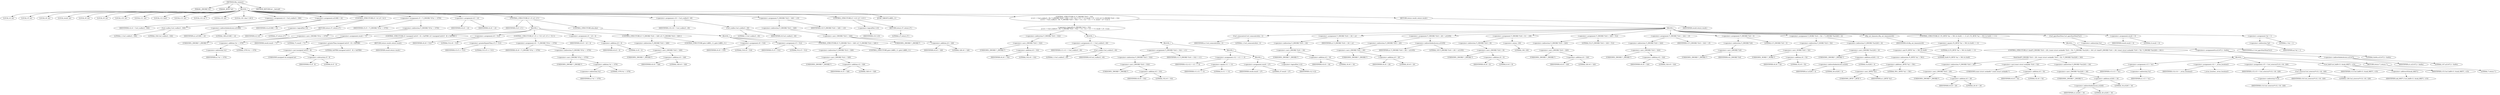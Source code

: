 digraph tftp_connect {  
"1000114" [label = "(METHOD,tftp_connect)" ]
"1000115" [label = "(PARAM,_DWORD *a1)" ]
"1000116" [label = "(PARAM,_BYTE *a2)" ]
"1000117" [label = "(BLOCK,,)" ]
"1000118" [label = "(LOCAL,v4: int)" ]
"1000119" [label = "(LOCAL,v5: int)" ]
"1000120" [label = "(LOCAL,v6: int)" ]
"1000121" [label = "(LOCAL,result: int)" ]
"1000122" [label = "(LOCAL,v8: int)" ]
"1000123" [label = "(LOCAL,v9: int)" ]
"1000124" [label = "(LOCAL,v10: int)" ]
"1000125" [label = "(LOCAL,v11: int)" ]
"1000126" [label = "(LOCAL,v12: bool)" ]
"1000127" [label = "(LOCAL,v13: int)" ]
"1000128" [label = "(LOCAL,v14: int *)" ]
"1000129" [label = "(LOCAL,v15: int)" ]
"1000130" [label = "(LOCAL,v16: char [ 128 ])" ]
"1000131" [label = "(<operator>.assignment,v4 = Curl_ccalloc(1, 336))" ]
"1000132" [label = "(IDENTIFIER,v4,v4 = Curl_ccalloc(1, 336))" ]
"1000133" [label = "(Curl_ccalloc,Curl_ccalloc(1, 336))" ]
"1000134" [label = "(LITERAL,1,Curl_ccalloc(1, 336))" ]
"1000135" [label = "(LITERAL,336,Curl_ccalloc(1, 336))" ]
"1000136" [label = "(<operator>.assignment,a1[188] = v4)" ]
"1000137" [label = "(<operator>.indirectIndexAccess,a1[188])" ]
"1000138" [label = "(IDENTIFIER,a1,a1[188] = v4)" ]
"1000139" [label = "(LITERAL,188,a1[188] = v4)" ]
"1000140" [label = "(IDENTIFIER,v4,a1[188] = v4)" ]
"1000141" [label = "(CONTROL_STRUCTURE,if ( !v4 ),if ( !v4 ))" ]
"1000142" [label = "(<operator>.logicalNot,!v4)" ]
"1000143" [label = "(IDENTIFIER,v4,!v4)" ]
"1000144" [label = "(RETURN,return 27;,return 27;)" ]
"1000145" [label = "(LITERAL,27,return 27;)" ]
"1000146" [label = "(<operator>.assignment,v5 = *(_DWORD *)(*a1 + 1576))" ]
"1000147" [label = "(IDENTIFIER,v5,v5 = *(_DWORD *)(*a1 + 1576))" ]
"1000148" [label = "(<operator>.indirection,*(_DWORD *)(*a1 + 1576))" ]
"1000149" [label = "(<operator>.cast,(_DWORD *)(*a1 + 1576))" ]
"1000150" [label = "(UNKNOWN,_DWORD *,_DWORD *)" ]
"1000151" [label = "(<operator>.addition,*a1 + 1576)" ]
"1000152" [label = "(<operator>.indirection,*a1)" ]
"1000153" [label = "(IDENTIFIER,a1,*a1 + 1576)" ]
"1000154" [label = "(LITERAL,1576,*a1 + 1576)" ]
"1000155" [label = "(<operator>.assignment,v6 = v4)" ]
"1000156" [label = "(IDENTIFIER,v6,v6 = v4)" ]
"1000157" [label = "(IDENTIFIER,v4,v6 = v4)" ]
"1000158" [label = "(CONTROL_STRUCTURE,if ( v5 ),if ( v5 ))" ]
"1000159" [label = "(IDENTIFIER,v5,if ( v5 ))" ]
"1000160" [label = "(BLOCK,,)" ]
"1000161" [label = "(<operator>.assignment,result = 71)" ]
"1000162" [label = "(IDENTIFIER,result,result = 71)" ]
"1000163" [label = "(LITERAL,71,result = 71)" ]
"1000164" [label = "(CONTROL_STRUCTURE,if ( (unsigned int)(v5 - 8) > 0xFFB0 ),if ( (unsigned int)(v5 - 8) > 0xFFB0 ))" ]
"1000165" [label = "(<operator>.greaterThan,(unsigned int)(v5 - 8) > 0xFFB0)" ]
"1000166" [label = "(<operator>.cast,(unsigned int)(v5 - 8))" ]
"1000167" [label = "(UNKNOWN,unsigned int,unsigned int)" ]
"1000168" [label = "(<operator>.subtraction,v5 - 8)" ]
"1000169" [label = "(IDENTIFIER,v5,v5 - 8)" ]
"1000170" [label = "(LITERAL,8,v5 - 8)" ]
"1000171" [label = "(LITERAL,0xFFB0,(unsigned int)(v5 - 8) > 0xFFB0)" ]
"1000172" [label = "(RETURN,return result;,return result;)" ]
"1000173" [label = "(IDENTIFIER,result,return result;)" ]
"1000174" [label = "(<operator>.assignment,v8 = 512)" ]
"1000175" [label = "(IDENTIFIER,v8,v8 = 512)" ]
"1000176" [label = "(LITERAL,512,v8 = 512)" ]
"1000177" [label = "(CONTROL_STRUCTURE,if ( v5 >= 513 ),if ( v5 >= 513 ))" ]
"1000178" [label = "(<operator>.greaterEqualsThan,v5 >= 513)" ]
"1000179" [label = "(IDENTIFIER,v5,v5 >= 513)" ]
"1000180" [label = "(LITERAL,513,v5 >= 513)" ]
"1000181" [label = "(<operator>.assignment,v8 = *(_DWORD *)(*a1 + 1576))" ]
"1000182" [label = "(IDENTIFIER,v8,v8 = *(_DWORD *)(*a1 + 1576))" ]
"1000183" [label = "(<operator>.indirection,*(_DWORD *)(*a1 + 1576))" ]
"1000184" [label = "(<operator>.cast,(_DWORD *)(*a1 + 1576))" ]
"1000185" [label = "(UNKNOWN,_DWORD *,_DWORD *)" ]
"1000186" [label = "(<operator>.addition,*a1 + 1576)" ]
"1000187" [label = "(<operator>.indirection,*a1)" ]
"1000188" [label = "(IDENTIFIER,a1,*a1 + 1576)" ]
"1000189" [label = "(LITERAL,1576,*a1 + 1576)" ]
"1000190" [label = "(<operator>.assignment,v9 = v8 + 4)" ]
"1000191" [label = "(IDENTIFIER,v9,v9 = v8 + 4)" ]
"1000192" [label = "(<operator>.addition,v8 + 4)" ]
"1000193" [label = "(IDENTIFIER,v8,v8 + 4)" ]
"1000194" [label = "(LITERAL,4,v8 + 4)" ]
"1000195" [label = "(CONTROL_STRUCTURE,if ( *(_DWORD *)(v6 + 328) ),if ( *(_DWORD *)(v6 + 328) ))" ]
"1000196" [label = "(<operator>.indirection,*(_DWORD *)(v6 + 328))" ]
"1000197" [label = "(<operator>.cast,(_DWORD *)(v6 + 328))" ]
"1000198" [label = "(UNKNOWN,_DWORD *,_DWORD *)" ]
"1000199" [label = "(<operator>.addition,v6 + 328)" ]
"1000200" [label = "(IDENTIFIER,v6,v6 + 328)" ]
"1000201" [label = "(LITERAL,328,v6 + 328)" ]
"1000202" [label = "(CONTROL_STRUCTURE,goto LABEL_11;,goto LABEL_11;)" ]
"1000203" [label = "(CONTROL_STRUCTURE,else,else)" ]
"1000204" [label = "(BLOCK,,)" ]
"1000205" [label = "(<operator>.assignment,v9 = 516)" ]
"1000206" [label = "(IDENTIFIER,v9,v9 = 516)" ]
"1000207" [label = "(LITERAL,516,v9 = 516)" ]
"1000208" [label = "(<operator>.assignment,v5 = 512)" ]
"1000209" [label = "(IDENTIFIER,v5,v5 = 512)" ]
"1000210" [label = "(LITERAL,512,v5 = 512)" ]
"1000211" [label = "(CONTROL_STRUCTURE,if ( *(_DWORD *)(v4 + 328) ),if ( *(_DWORD *)(v4 + 328) ))" ]
"1000212" [label = "(<operator>.indirection,*(_DWORD *)(v4 + 328))" ]
"1000213" [label = "(<operator>.cast,(_DWORD *)(v4 + 328))" ]
"1000214" [label = "(UNKNOWN,_DWORD *,_DWORD *)" ]
"1000215" [label = "(<operator>.addition,v4 + 328)" ]
"1000216" [label = "(IDENTIFIER,v4,v4 + 328)" ]
"1000217" [label = "(LITERAL,328,v4 + 328)" ]
"1000218" [label = "(CONTROL_STRUCTURE,goto LABEL_11;,goto LABEL_11;)" ]
"1000219" [label = "(<operator>.assignment,v10 = Curl_ccalloc(1, v9))" ]
"1000220" [label = "(IDENTIFIER,v10,v10 = Curl_ccalloc(1, v9))" ]
"1000221" [label = "(Curl_ccalloc,Curl_ccalloc(1, v9))" ]
"1000222" [label = "(LITERAL,1,Curl_ccalloc(1, v9))" ]
"1000223" [label = "(IDENTIFIER,v9,Curl_ccalloc(1, v9))" ]
"1000224" [label = "(<operator>.assignment,*(_DWORD *)(v6 + 328) = v10)" ]
"1000225" [label = "(<operator>.indirection,*(_DWORD *)(v6 + 328))" ]
"1000226" [label = "(<operator>.cast,(_DWORD *)(v6 + 328))" ]
"1000227" [label = "(UNKNOWN,_DWORD *,_DWORD *)" ]
"1000228" [label = "(<operator>.addition,v6 + 328)" ]
"1000229" [label = "(IDENTIFIER,v6,v6 + 328)" ]
"1000230" [label = "(LITERAL,328,v6 + 328)" ]
"1000231" [label = "(IDENTIFIER,v10,*(_DWORD *)(v6 + 328) = v10)" ]
"1000232" [label = "(CONTROL_STRUCTURE,if ( !v10 ),if ( !v10 ))" ]
"1000233" [label = "(<operator>.logicalNot,!v10)" ]
"1000234" [label = "(IDENTIFIER,v10,!v10)" ]
"1000235" [label = "(RETURN,return 27;,return 27;)" ]
"1000236" [label = "(LITERAL,27,return 27;)" ]
"1000237" [label = "(JUMP_TARGET,LABEL_11)" ]
"1000238" [label = "(CONTROL_STRUCTURE,if ( *(_DWORD *)(v6 + 332)\n    || (v11 = Curl_ccalloc(1, v9), *(_DWORD *)(v6 + 332) = v11, v12 = v11 == 0, result = 27, !v12) ),if ( *(_DWORD *)(v6 + 332)\n    || (v11 = Curl_ccalloc(1, v9), *(_DWORD *)(v6 + 332) = v11, v12 = v11 == 0, result = 27, !v12) ))" ]
"1000239" [label = "(<operator>.logicalOr,*(_DWORD *)(v6 + 332)\n    || (v11 = Curl_ccalloc(1, v9), *(_DWORD *)(v6 + 332) = v11, v12 = v11 == 0, result = 27, !v12))" ]
"1000240" [label = "(<operator>.indirection,*(_DWORD *)(v6 + 332))" ]
"1000241" [label = "(<operator>.cast,(_DWORD *)(v6 + 332))" ]
"1000242" [label = "(UNKNOWN,_DWORD *,_DWORD *)" ]
"1000243" [label = "(<operator>.addition,v6 + 332)" ]
"1000244" [label = "(IDENTIFIER,v6,v6 + 332)" ]
"1000245" [label = "(LITERAL,332,v6 + 332)" ]
"1000246" [label = "(BLOCK,,)" ]
"1000247" [label = "(<operator>.assignment,v11 = Curl_ccalloc(1, v9))" ]
"1000248" [label = "(IDENTIFIER,v11,v11 = Curl_ccalloc(1, v9))" ]
"1000249" [label = "(Curl_ccalloc,Curl_ccalloc(1, v9))" ]
"1000250" [label = "(LITERAL,1,Curl_ccalloc(1, v9))" ]
"1000251" [label = "(IDENTIFIER,v9,Curl_ccalloc(1, v9))" ]
"1000252" [label = "(BLOCK,,)" ]
"1000253" [label = "(<operator>.assignment,*(_DWORD *)(v6 + 332) = v11)" ]
"1000254" [label = "(<operator>.indirection,*(_DWORD *)(v6 + 332))" ]
"1000255" [label = "(<operator>.cast,(_DWORD *)(v6 + 332))" ]
"1000256" [label = "(UNKNOWN,_DWORD *,_DWORD *)" ]
"1000257" [label = "(<operator>.addition,v6 + 332)" ]
"1000258" [label = "(IDENTIFIER,v6,v6 + 332)" ]
"1000259" [label = "(LITERAL,332,v6 + 332)" ]
"1000260" [label = "(IDENTIFIER,v11,*(_DWORD *)(v6 + 332) = v11)" ]
"1000261" [label = "(BLOCK,,)" ]
"1000262" [label = "(<operator>.assignment,v12 = v11 == 0)" ]
"1000263" [label = "(IDENTIFIER,v12,v12 = v11 == 0)" ]
"1000264" [label = "(<operator>.equals,v11 == 0)" ]
"1000265" [label = "(IDENTIFIER,v11,v11 == 0)" ]
"1000266" [label = "(LITERAL,0,v11 == 0)" ]
"1000267" [label = "(BLOCK,,)" ]
"1000268" [label = "(<operator>.assignment,result = 27)" ]
"1000269" [label = "(IDENTIFIER,result,result = 27)" ]
"1000270" [label = "(LITERAL,27,result = 27)" ]
"1000271" [label = "(<operator>.logicalNot,!v12)" ]
"1000272" [label = "(IDENTIFIER,v12,!v12)" ]
"1000273" [label = "(BLOCK,,)" ]
"1000274" [label = "(Curl_conncontrol,Curl_conncontrol(a1, 1))" ]
"1000275" [label = "(IDENTIFIER,a1,Curl_conncontrol(a1, 1))" ]
"1000276" [label = "(LITERAL,1,Curl_conncontrol(a1, 1))" ]
"1000277" [label = "(<operator>.assignment,*(_DWORD *)(v6 + 16) = a1)" ]
"1000278" [label = "(<operator>.indirection,*(_DWORD *)(v6 + 16))" ]
"1000279" [label = "(<operator>.cast,(_DWORD *)(v6 + 16))" ]
"1000280" [label = "(UNKNOWN,_DWORD *,_DWORD *)" ]
"1000281" [label = "(<operator>.addition,v6 + 16)" ]
"1000282" [label = "(IDENTIFIER,v6,v6 + 16)" ]
"1000283" [label = "(LITERAL,16,v6 + 16)" ]
"1000284" [label = "(IDENTIFIER,a1,*(_DWORD *)(v6 + 16) = a1)" ]
"1000285" [label = "(<operator>.assignment,*(_DWORD *)(v6 + 20) = a1[105])" ]
"1000286" [label = "(<operator>.indirection,*(_DWORD *)(v6 + 20))" ]
"1000287" [label = "(<operator>.cast,(_DWORD *)(v6 + 20))" ]
"1000288" [label = "(UNKNOWN,_DWORD *,_DWORD *)" ]
"1000289" [label = "(<operator>.addition,v6 + 20)" ]
"1000290" [label = "(IDENTIFIER,v6,v6 + 20)" ]
"1000291" [label = "(LITERAL,20,v6 + 20)" ]
"1000292" [label = "(<operator>.indirectIndexAccess,a1[105])" ]
"1000293" [label = "(IDENTIFIER,a1,*(_DWORD *)(v6 + 20) = a1[105])" ]
"1000294" [label = "(LITERAL,105,*(_DWORD *)(v6 + 20) = a1[105])" ]
"1000295" [label = "(<operator>.assignment,*(_DWORD *)(v6 + 8) = -100)" ]
"1000296" [label = "(<operator>.indirection,*(_DWORD *)(v6 + 8))" ]
"1000297" [label = "(<operator>.cast,(_DWORD *)(v6 + 8))" ]
"1000298" [label = "(UNKNOWN,_DWORD *,_DWORD *)" ]
"1000299" [label = "(<operator>.addition,v6 + 8)" ]
"1000300" [label = "(IDENTIFIER,v6,v6 + 8)" ]
"1000301" [label = "(LITERAL,8,v6 + 8)" ]
"1000302" [label = "(<operator>.minus,-100)" ]
"1000303" [label = "(LITERAL,100,-100)" ]
"1000304" [label = "(<operator>.assignment,*(_DWORD *)(v6 + 320) = 512)" ]
"1000305" [label = "(<operator>.indirection,*(_DWORD *)(v6 + 320))" ]
"1000306" [label = "(<operator>.cast,(_DWORD *)(v6 + 320))" ]
"1000307" [label = "(UNKNOWN,_DWORD *,_DWORD *)" ]
"1000308" [label = "(<operator>.addition,v6 + 320)" ]
"1000309" [label = "(IDENTIFIER,v6,v6 + 320)" ]
"1000310" [label = "(LITERAL,320,v6 + 320)" ]
"1000311" [label = "(LITERAL,512,*(_DWORD *)(v6 + 320) = 512)" ]
"1000312" [label = "(<operator>.assignment,*(_DWORD *)(v6 + 324) = v5)" ]
"1000313" [label = "(<operator>.indirection,*(_DWORD *)(v6 + 324))" ]
"1000314" [label = "(<operator>.cast,(_DWORD *)(v6 + 324))" ]
"1000315" [label = "(UNKNOWN,_DWORD *,_DWORD *)" ]
"1000316" [label = "(<operator>.addition,v6 + 324)" ]
"1000317" [label = "(IDENTIFIER,v6,v6 + 324)" ]
"1000318" [label = "(LITERAL,324,v6 + 324)" ]
"1000319" [label = "(IDENTIFIER,v5,*(_DWORD *)(v6 + 324) = v5)" ]
"1000320" [label = "(<operator>.assignment,*(_DWORD *)v6 = 0)" ]
"1000321" [label = "(<operator>.indirection,*(_DWORD *)v6)" ]
"1000322" [label = "(<operator>.cast,(_DWORD *)v6)" ]
"1000323" [label = "(UNKNOWN,_DWORD *,_DWORD *)" ]
"1000324" [label = "(IDENTIFIER,v6,(_DWORD *)v6)" ]
"1000325" [label = "(LITERAL,0,*(_DWORD *)v6 = 0)" ]
"1000326" [label = "(<operator>.assignment,*(_WORD *)(v6 + 52) = *(_DWORD *)(a1[20] + 4))" ]
"1000327" [label = "(<operator>.indirection,*(_WORD *)(v6 + 52))" ]
"1000328" [label = "(<operator>.cast,(_WORD *)(v6 + 52))" ]
"1000329" [label = "(UNKNOWN,_WORD *,_WORD *)" ]
"1000330" [label = "(<operator>.addition,v6 + 52)" ]
"1000331" [label = "(IDENTIFIER,v6,v6 + 52)" ]
"1000332" [label = "(LITERAL,52,v6 + 52)" ]
"1000333" [label = "(<operator>.indirection,*(_DWORD *)(a1[20] + 4))" ]
"1000334" [label = "(<operator>.cast,(_DWORD *)(a1[20] + 4))" ]
"1000335" [label = "(UNKNOWN,_DWORD *,_DWORD *)" ]
"1000336" [label = "(<operator>.addition,a1[20] + 4)" ]
"1000337" [label = "(<operator>.indirectIndexAccess,a1[20])" ]
"1000338" [label = "(IDENTIFIER,a1,a1[20] + 4)" ]
"1000339" [label = "(LITERAL,20,a1[20] + 4)" ]
"1000340" [label = "(LITERAL,4,a1[20] + 4)" ]
"1000341" [label = "(tftp_set_timeouts,tftp_set_timeouts(v6))" ]
"1000342" [label = "(IDENTIFIER,v6,tftp_set_timeouts(v6))" ]
"1000343" [label = "(CONTROL_STRUCTURE,if ( (*((_BYTE *)a1 + 591) & 0x40) == 0 ),if ( (*((_BYTE *)a1 + 591) & 0x40) == 0 ))" ]
"1000344" [label = "(<operator>.equals,(*((_BYTE *)a1 + 591) & 0x40) == 0)" ]
"1000345" [label = "(<operator>.and,*((_BYTE *)a1 + 591) & 0x40)" ]
"1000346" [label = "(<operator>.indirection,*((_BYTE *)a1 + 591))" ]
"1000347" [label = "(<operator>.addition,(_BYTE *)a1 + 591)" ]
"1000348" [label = "(<operator>.cast,(_BYTE *)a1)" ]
"1000349" [label = "(UNKNOWN,_BYTE *,_BYTE *)" ]
"1000350" [label = "(IDENTIFIER,a1,(_BYTE *)a1)" ]
"1000351" [label = "(LITERAL,591,(_BYTE *)a1 + 591)" ]
"1000352" [label = "(LITERAL,0x40,*((_BYTE *)a1 + 591) & 0x40)" ]
"1000353" [label = "(LITERAL,0,(*((_BYTE *)a1 + 591) & 0x40) == 0)" ]
"1000354" [label = "(BLOCK,,)" ]
"1000355" [label = "(CONTROL_STRUCTURE,if ( bind(*(_DWORD *)(v6 + 20), (const struct sockaddr *)(v6 + 52), *(_DWORD *)(a1[20] + 16)) ),if ( bind(*(_DWORD *)(v6 + 20), (const struct sockaddr *)(v6 + 52), *(_DWORD *)(a1[20] + 16)) ))" ]
"1000356" [label = "(bind,bind(*(_DWORD *)(v6 + 20), (const struct sockaddr *)(v6 + 52), *(_DWORD *)(a1[20] + 16)))" ]
"1000357" [label = "(<operator>.indirection,*(_DWORD *)(v6 + 20))" ]
"1000358" [label = "(<operator>.cast,(_DWORD *)(v6 + 20))" ]
"1000359" [label = "(UNKNOWN,_DWORD *,_DWORD *)" ]
"1000360" [label = "(<operator>.addition,v6 + 20)" ]
"1000361" [label = "(IDENTIFIER,v6,v6 + 20)" ]
"1000362" [label = "(LITERAL,20,v6 + 20)" ]
"1000363" [label = "(<operator>.cast,(const struct sockaddr *)(v6 + 52))" ]
"1000364" [label = "(UNKNOWN,const struct sockaddr *,const struct sockaddr *)" ]
"1000365" [label = "(<operator>.addition,v6 + 52)" ]
"1000366" [label = "(IDENTIFIER,v6,v6 + 52)" ]
"1000367" [label = "(LITERAL,52,v6 + 52)" ]
"1000368" [label = "(<operator>.indirection,*(_DWORD *)(a1[20] + 16))" ]
"1000369" [label = "(<operator>.cast,(_DWORD *)(a1[20] + 16))" ]
"1000370" [label = "(UNKNOWN,_DWORD *,_DWORD *)" ]
"1000371" [label = "(<operator>.addition,a1[20] + 16)" ]
"1000372" [label = "(<operator>.indirectIndexAccess,a1[20])" ]
"1000373" [label = "(IDENTIFIER,a1,a1[20] + 16)" ]
"1000374" [label = "(LITERAL,20,a1[20] + 16)" ]
"1000375" [label = "(LITERAL,16,a1[20] + 16)" ]
"1000376" [label = "(BLOCK,,)" ]
"1000377" [label = "(<operator>.assignment,v13 = *a1)" ]
"1000378" [label = "(IDENTIFIER,v13,v13 = *a1)" ]
"1000379" [label = "(<operator>.indirection,*a1)" ]
"1000380" [label = "(IDENTIFIER,a1,v13 = *a1)" ]
"1000381" [label = "(<operator>.assignment,v14 = _errno_location())" ]
"1000382" [label = "(IDENTIFIER,v14,v14 = _errno_location())" ]
"1000383" [label = "(_errno_location,_errno_location())" ]
"1000384" [label = "(<operator>.assignment,v15 = Curl_strerror(*v14, v16, 128))" ]
"1000385" [label = "(IDENTIFIER,v15,v15 = Curl_strerror(*v14, v16, 128))" ]
"1000386" [label = "(Curl_strerror,Curl_strerror(*v14, v16, 128))" ]
"1000387" [label = "(<operator>.indirection,*v14)" ]
"1000388" [label = "(IDENTIFIER,v14,Curl_strerror(*v14, v16, 128))" ]
"1000389" [label = "(IDENTIFIER,v16,Curl_strerror(*v14, v16, 128))" ]
"1000390" [label = "(LITERAL,128,Curl_strerror(*v14, v16, 128))" ]
"1000391" [label = "(Curl_failf,Curl_failf(v13, &unk_69D71, v15))" ]
"1000392" [label = "(IDENTIFIER,v13,Curl_failf(v13, &unk_69D71, v15))" ]
"1000393" [label = "(<operator>.addressOf,&unk_69D71)" ]
"1000394" [label = "(IDENTIFIER,unk_69D71,Curl_failf(v13, &unk_69D71, v15))" ]
"1000395" [label = "(IDENTIFIER,v15,Curl_failf(v13, &unk_69D71, v15))" ]
"1000396" [label = "(RETURN,return 7;,return 7;)" ]
"1000397" [label = "(LITERAL,7,return 7;)" ]
"1000398" [label = "(<operators>.assignmentOr,a1[147] |= 0x40u)" ]
"1000399" [label = "(<operator>.indirectIndexAccess,a1[147])" ]
"1000400" [label = "(IDENTIFIER,a1,a1[147] |= 0x40u)" ]
"1000401" [label = "(LITERAL,147,a1[147] |= 0x40u)" ]
"1000402" [label = "(LITERAL,0x40u,a1[147] |= 0x40u)" ]
"1000403" [label = "(Curl_pgrsStartNow,Curl_pgrsStartNow(*a1))" ]
"1000404" [label = "(<operator>.indirection,*a1)" ]
"1000405" [label = "(IDENTIFIER,a1,Curl_pgrsStartNow(*a1))" ]
"1000406" [label = "(<operator>.assignment,result = 0)" ]
"1000407" [label = "(IDENTIFIER,result,result = 0)" ]
"1000408" [label = "(LITERAL,0,result = 0)" ]
"1000409" [label = "(<operator>.assignment,*a2 = 1)" ]
"1000410" [label = "(<operator>.indirection,*a2)" ]
"1000411" [label = "(IDENTIFIER,a2,*a2 = 1)" ]
"1000412" [label = "(LITERAL,1,*a2 = 1)" ]
"1000413" [label = "(RETURN,return result;,return result;)" ]
"1000414" [label = "(IDENTIFIER,result,return result;)" ]
"1000415" [label = "(METHOD_RETURN,int __fastcall)" ]
  "1000114" -> "1000115" 
  "1000114" -> "1000116" 
  "1000114" -> "1000117" 
  "1000114" -> "1000415" 
  "1000117" -> "1000118" 
  "1000117" -> "1000119" 
  "1000117" -> "1000120" 
  "1000117" -> "1000121" 
  "1000117" -> "1000122" 
  "1000117" -> "1000123" 
  "1000117" -> "1000124" 
  "1000117" -> "1000125" 
  "1000117" -> "1000126" 
  "1000117" -> "1000127" 
  "1000117" -> "1000128" 
  "1000117" -> "1000129" 
  "1000117" -> "1000130" 
  "1000117" -> "1000131" 
  "1000117" -> "1000136" 
  "1000117" -> "1000141" 
  "1000117" -> "1000146" 
  "1000117" -> "1000155" 
  "1000117" -> "1000158" 
  "1000117" -> "1000219" 
  "1000117" -> "1000224" 
  "1000117" -> "1000232" 
  "1000117" -> "1000237" 
  "1000117" -> "1000238" 
  "1000117" -> "1000413" 
  "1000131" -> "1000132" 
  "1000131" -> "1000133" 
  "1000133" -> "1000134" 
  "1000133" -> "1000135" 
  "1000136" -> "1000137" 
  "1000136" -> "1000140" 
  "1000137" -> "1000138" 
  "1000137" -> "1000139" 
  "1000141" -> "1000142" 
  "1000141" -> "1000144" 
  "1000142" -> "1000143" 
  "1000144" -> "1000145" 
  "1000146" -> "1000147" 
  "1000146" -> "1000148" 
  "1000148" -> "1000149" 
  "1000149" -> "1000150" 
  "1000149" -> "1000151" 
  "1000151" -> "1000152" 
  "1000151" -> "1000154" 
  "1000152" -> "1000153" 
  "1000155" -> "1000156" 
  "1000155" -> "1000157" 
  "1000158" -> "1000159" 
  "1000158" -> "1000160" 
  "1000158" -> "1000203" 
  "1000160" -> "1000161" 
  "1000160" -> "1000164" 
  "1000160" -> "1000174" 
  "1000160" -> "1000177" 
  "1000160" -> "1000190" 
  "1000160" -> "1000195" 
  "1000161" -> "1000162" 
  "1000161" -> "1000163" 
  "1000164" -> "1000165" 
  "1000164" -> "1000172" 
  "1000165" -> "1000166" 
  "1000165" -> "1000171" 
  "1000166" -> "1000167" 
  "1000166" -> "1000168" 
  "1000168" -> "1000169" 
  "1000168" -> "1000170" 
  "1000172" -> "1000173" 
  "1000174" -> "1000175" 
  "1000174" -> "1000176" 
  "1000177" -> "1000178" 
  "1000177" -> "1000181" 
  "1000178" -> "1000179" 
  "1000178" -> "1000180" 
  "1000181" -> "1000182" 
  "1000181" -> "1000183" 
  "1000183" -> "1000184" 
  "1000184" -> "1000185" 
  "1000184" -> "1000186" 
  "1000186" -> "1000187" 
  "1000186" -> "1000189" 
  "1000187" -> "1000188" 
  "1000190" -> "1000191" 
  "1000190" -> "1000192" 
  "1000192" -> "1000193" 
  "1000192" -> "1000194" 
  "1000195" -> "1000196" 
  "1000195" -> "1000202" 
  "1000196" -> "1000197" 
  "1000197" -> "1000198" 
  "1000197" -> "1000199" 
  "1000199" -> "1000200" 
  "1000199" -> "1000201" 
  "1000203" -> "1000204" 
  "1000204" -> "1000205" 
  "1000204" -> "1000208" 
  "1000204" -> "1000211" 
  "1000205" -> "1000206" 
  "1000205" -> "1000207" 
  "1000208" -> "1000209" 
  "1000208" -> "1000210" 
  "1000211" -> "1000212" 
  "1000211" -> "1000218" 
  "1000212" -> "1000213" 
  "1000213" -> "1000214" 
  "1000213" -> "1000215" 
  "1000215" -> "1000216" 
  "1000215" -> "1000217" 
  "1000219" -> "1000220" 
  "1000219" -> "1000221" 
  "1000221" -> "1000222" 
  "1000221" -> "1000223" 
  "1000224" -> "1000225" 
  "1000224" -> "1000231" 
  "1000225" -> "1000226" 
  "1000226" -> "1000227" 
  "1000226" -> "1000228" 
  "1000228" -> "1000229" 
  "1000228" -> "1000230" 
  "1000232" -> "1000233" 
  "1000232" -> "1000235" 
  "1000233" -> "1000234" 
  "1000235" -> "1000236" 
  "1000238" -> "1000239" 
  "1000238" -> "1000273" 
  "1000239" -> "1000240" 
  "1000239" -> "1000246" 
  "1000240" -> "1000241" 
  "1000241" -> "1000242" 
  "1000241" -> "1000243" 
  "1000243" -> "1000244" 
  "1000243" -> "1000245" 
  "1000246" -> "1000247" 
  "1000246" -> "1000252" 
  "1000247" -> "1000248" 
  "1000247" -> "1000249" 
  "1000249" -> "1000250" 
  "1000249" -> "1000251" 
  "1000252" -> "1000253" 
  "1000252" -> "1000261" 
  "1000253" -> "1000254" 
  "1000253" -> "1000260" 
  "1000254" -> "1000255" 
  "1000255" -> "1000256" 
  "1000255" -> "1000257" 
  "1000257" -> "1000258" 
  "1000257" -> "1000259" 
  "1000261" -> "1000262" 
  "1000261" -> "1000267" 
  "1000262" -> "1000263" 
  "1000262" -> "1000264" 
  "1000264" -> "1000265" 
  "1000264" -> "1000266" 
  "1000267" -> "1000268" 
  "1000267" -> "1000271" 
  "1000268" -> "1000269" 
  "1000268" -> "1000270" 
  "1000271" -> "1000272" 
  "1000273" -> "1000274" 
  "1000273" -> "1000277" 
  "1000273" -> "1000285" 
  "1000273" -> "1000295" 
  "1000273" -> "1000304" 
  "1000273" -> "1000312" 
  "1000273" -> "1000320" 
  "1000273" -> "1000326" 
  "1000273" -> "1000341" 
  "1000273" -> "1000343" 
  "1000273" -> "1000403" 
  "1000273" -> "1000406" 
  "1000273" -> "1000409" 
  "1000274" -> "1000275" 
  "1000274" -> "1000276" 
  "1000277" -> "1000278" 
  "1000277" -> "1000284" 
  "1000278" -> "1000279" 
  "1000279" -> "1000280" 
  "1000279" -> "1000281" 
  "1000281" -> "1000282" 
  "1000281" -> "1000283" 
  "1000285" -> "1000286" 
  "1000285" -> "1000292" 
  "1000286" -> "1000287" 
  "1000287" -> "1000288" 
  "1000287" -> "1000289" 
  "1000289" -> "1000290" 
  "1000289" -> "1000291" 
  "1000292" -> "1000293" 
  "1000292" -> "1000294" 
  "1000295" -> "1000296" 
  "1000295" -> "1000302" 
  "1000296" -> "1000297" 
  "1000297" -> "1000298" 
  "1000297" -> "1000299" 
  "1000299" -> "1000300" 
  "1000299" -> "1000301" 
  "1000302" -> "1000303" 
  "1000304" -> "1000305" 
  "1000304" -> "1000311" 
  "1000305" -> "1000306" 
  "1000306" -> "1000307" 
  "1000306" -> "1000308" 
  "1000308" -> "1000309" 
  "1000308" -> "1000310" 
  "1000312" -> "1000313" 
  "1000312" -> "1000319" 
  "1000313" -> "1000314" 
  "1000314" -> "1000315" 
  "1000314" -> "1000316" 
  "1000316" -> "1000317" 
  "1000316" -> "1000318" 
  "1000320" -> "1000321" 
  "1000320" -> "1000325" 
  "1000321" -> "1000322" 
  "1000322" -> "1000323" 
  "1000322" -> "1000324" 
  "1000326" -> "1000327" 
  "1000326" -> "1000333" 
  "1000327" -> "1000328" 
  "1000328" -> "1000329" 
  "1000328" -> "1000330" 
  "1000330" -> "1000331" 
  "1000330" -> "1000332" 
  "1000333" -> "1000334" 
  "1000334" -> "1000335" 
  "1000334" -> "1000336" 
  "1000336" -> "1000337" 
  "1000336" -> "1000340" 
  "1000337" -> "1000338" 
  "1000337" -> "1000339" 
  "1000341" -> "1000342" 
  "1000343" -> "1000344" 
  "1000343" -> "1000354" 
  "1000344" -> "1000345" 
  "1000344" -> "1000353" 
  "1000345" -> "1000346" 
  "1000345" -> "1000352" 
  "1000346" -> "1000347" 
  "1000347" -> "1000348" 
  "1000347" -> "1000351" 
  "1000348" -> "1000349" 
  "1000348" -> "1000350" 
  "1000354" -> "1000355" 
  "1000354" -> "1000398" 
  "1000355" -> "1000356" 
  "1000355" -> "1000376" 
  "1000356" -> "1000357" 
  "1000356" -> "1000363" 
  "1000356" -> "1000368" 
  "1000357" -> "1000358" 
  "1000358" -> "1000359" 
  "1000358" -> "1000360" 
  "1000360" -> "1000361" 
  "1000360" -> "1000362" 
  "1000363" -> "1000364" 
  "1000363" -> "1000365" 
  "1000365" -> "1000366" 
  "1000365" -> "1000367" 
  "1000368" -> "1000369" 
  "1000369" -> "1000370" 
  "1000369" -> "1000371" 
  "1000371" -> "1000372" 
  "1000371" -> "1000375" 
  "1000372" -> "1000373" 
  "1000372" -> "1000374" 
  "1000376" -> "1000377" 
  "1000376" -> "1000381" 
  "1000376" -> "1000384" 
  "1000376" -> "1000391" 
  "1000376" -> "1000396" 
  "1000377" -> "1000378" 
  "1000377" -> "1000379" 
  "1000379" -> "1000380" 
  "1000381" -> "1000382" 
  "1000381" -> "1000383" 
  "1000384" -> "1000385" 
  "1000384" -> "1000386" 
  "1000386" -> "1000387" 
  "1000386" -> "1000389" 
  "1000386" -> "1000390" 
  "1000387" -> "1000388" 
  "1000391" -> "1000392" 
  "1000391" -> "1000393" 
  "1000391" -> "1000395" 
  "1000393" -> "1000394" 
  "1000396" -> "1000397" 
  "1000398" -> "1000399" 
  "1000398" -> "1000402" 
  "1000399" -> "1000400" 
  "1000399" -> "1000401" 
  "1000403" -> "1000404" 
  "1000404" -> "1000405" 
  "1000406" -> "1000407" 
  "1000406" -> "1000408" 
  "1000409" -> "1000410" 
  "1000409" -> "1000412" 
  "1000410" -> "1000411" 
  "1000413" -> "1000414" 
}
